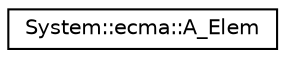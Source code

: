 digraph G
{
  edge [fontname="Helvetica",fontsize="10",labelfontname="Helvetica",labelfontsize="10"];
  node [fontname="Helvetica",fontsize="10",shape=record];
  rankdir="LR";
  Node1 [label="System::ecma::A_Elem",height=0.2,width=0.4,color="black", fillcolor="white", style="filled",URL="$class_system_1_1ecma_1_1_a___elem.html"];
}
